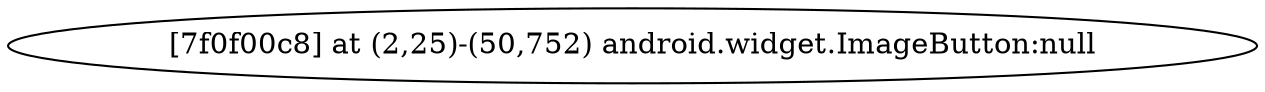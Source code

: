 strict digraph G {
  1 [ label="[7f0f00c8] at (2,25)-(50,752) android.widget.ImageButton:null" ];
}
